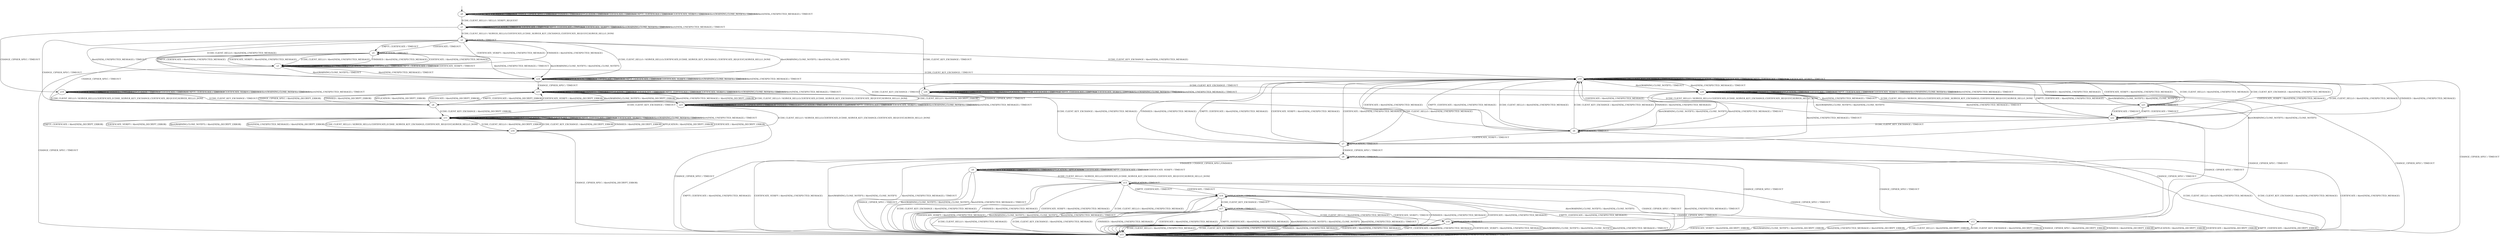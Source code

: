 digraph h6 {
s0 [label="s0"];
s1 [label="s1"];
s2 [label="s2"];
s3 [label="s3"];
s4 [label="s4"];
s5 [label="s5"];
s6 [label="s6"];
s7 [label="s7"];
s8 [label="s8"];
s9 [label="s9"];
s10 [label="s10"];
s11 [label="s11"];
s12 [label="s12"];
s13 [label="s13"];
s14 [label="s14"];
s15 [label="s15"];
s16 [label="s16"];
s17 [label="s17"];
s18 [label="s18"];
s19 [label="s19"];
s20 [label="s20"];
s21 [label="s21"];
s22 [label="s22"];
s23 [label="s23"];
s24 [label="s24"];
s25 [label="s25"];
s26 [label="s26"];
s0 -> s1 [label="ECDH_CLIENT_HELLO / HELLO_VERIFY_REQUEST"];
s0 -> s0 [label="ECDH_CLIENT_KEY_EXCHANGE / TIMEOUT"];
s0 -> s0 [label="CHANGE_CIPHER_SPEC / TIMEOUT"];
s0 -> s0 [label="FINISHED / TIMEOUT"];
s0 -> s0 [label="APPLICATION / TIMEOUT"];
s0 -> s0 [label="CERTIFICATE / TIMEOUT"];
s0 -> s0 [label="EMPTY_CERTIFICATE / TIMEOUT"];
s0 -> s0 [label="CERTIFICATE_VERIFY / TIMEOUT"];
s0 -> s0 [label="Alert(WARNING,CLOSE_NOTIFY) / TIMEOUT"];
s0 -> s0 [label="Alert(FATAL,UNEXPECTED_MESSAGE) / TIMEOUT"];
s1 -> s2 [label="ECDH_CLIENT_HELLO / SERVER_HELLO,CERTIFICATE,ECDHE_SERVER_KEY_EXCHANGE,CERTIFICATE_REQUEST,SERVER_HELLO_DONE"];
s1 -> s26 [label="ECDH_CLIENT_KEY_EXCHANGE / TIMEOUT"];
s1 -> s19 [label="CHANGE_CIPHER_SPEC / TIMEOUT"];
s1 -> s1 [label="FINISHED / TIMEOUT"];
s1 -> s1 [label="APPLICATION / TIMEOUT"];
s1 -> s1 [label="CERTIFICATE / TIMEOUT"];
s1 -> s1 [label="EMPTY_CERTIFICATE / TIMEOUT"];
s1 -> s1 [label="CERTIFICATE_VERIFY / TIMEOUT"];
s1 -> s1 [label="Alert(WARNING,CLOSE_NOTIFY) / TIMEOUT"];
s1 -> s1 [label="Alert(FATAL,UNEXPECTED_MESSAGE) / TIMEOUT"];
s2 -> s3 [label="ECDH_CLIENT_HELLO / Alert(FATAL,UNEXPECTED_MESSAGE)"];
s2 -> s10 [label="ECDH_CLIENT_KEY_EXCHANGE / Alert(FATAL,UNEXPECTED_MESSAGE)"];
s2 -> s4 [label="CHANGE_CIPHER_SPEC / TIMEOUT"];
s2 -> s3 [label="FINISHED / Alert(FATAL,UNEXPECTED_MESSAGE)"];
s2 -> s2 [label="APPLICATION / TIMEOUT"];
s2 -> s5 [label="CERTIFICATE / TIMEOUT"];
s2 -> s5 [label="EMPTY_CERTIFICATE / TIMEOUT"];
s2 -> s3 [label="CERTIFICATE_VERIFY / Alert(FATAL,UNEXPECTED_MESSAGE)"];
s2 -> s24 [label="Alert(WARNING,CLOSE_NOTIFY) / Alert(FATAL,CLOSE_NOTIFY)"];
s2 -> s24 [label="Alert(FATAL,UNEXPECTED_MESSAGE) / TIMEOUT"];
s3 -> s3 [label="ECDH_CLIENT_HELLO / TIMEOUT"];
s3 -> s10 [label="ECDH_CLIENT_KEY_EXCHANGE / TIMEOUT"];
s3 -> s15 [label="CHANGE_CIPHER_SPEC / TIMEOUT"];
s3 -> s3 [label="FINISHED / TIMEOUT"];
s3 -> s3 [label="APPLICATION / TIMEOUT"];
s3 -> s3 [label="CERTIFICATE / TIMEOUT"];
s3 -> s3 [label="EMPTY_CERTIFICATE / TIMEOUT"];
s3 -> s3 [label="CERTIFICATE_VERIFY / TIMEOUT"];
s3 -> s24 [label="Alert(WARNING,CLOSE_NOTIFY) / TIMEOUT"];
s3 -> s24 [label="Alert(FATAL,UNEXPECTED_MESSAGE) / TIMEOUT"];
s4 -> s25 [label="ECDH_CLIENT_HELLO / Alert(FATAL,DECRYPT_ERROR)"];
s4 -> s11 [label="ECDH_CLIENT_KEY_EXCHANGE / Alert(FATAL,DECRYPT_ERROR)"];
s4 -> s25 [label="CHANGE_CIPHER_SPEC / Alert(FATAL,DECRYPT_ERROR)"];
s4 -> s25 [label="FINISHED / Alert(FATAL,DECRYPT_ERROR)"];
s4 -> s25 [label="APPLICATION / Alert(FATAL,DECRYPT_ERROR)"];
s4 -> s25 [label="CERTIFICATE / Alert(FATAL,DECRYPT_ERROR)"];
s4 -> s25 [label="EMPTY_CERTIFICATE / Alert(FATAL,DECRYPT_ERROR)"];
s4 -> s25 [label="CERTIFICATE_VERIFY / Alert(FATAL,DECRYPT_ERROR)"];
s4 -> s25 [label="Alert(WARNING,CLOSE_NOTIFY) / Alert(FATAL,DECRYPT_ERROR)"];
s4 -> s25 [label="Alert(FATAL,UNEXPECTED_MESSAGE) / Alert(FATAL,DECRYPT_ERROR)"];
s5 -> s3 [label="ECDH_CLIENT_HELLO / Alert(FATAL,UNEXPECTED_MESSAGE)"];
s5 -> s6 [label="ECDH_CLIENT_KEY_EXCHANGE / TIMEOUT"];
s5 -> s4 [label="CHANGE_CIPHER_SPEC / TIMEOUT"];
s5 -> s3 [label="FINISHED / Alert(FATAL,UNEXPECTED_MESSAGE)"];
s5 -> s5 [label="APPLICATION / TIMEOUT"];
s5 -> s3 [label="CERTIFICATE / Alert(FATAL,UNEXPECTED_MESSAGE)"];
s5 -> s3 [label="EMPTY_CERTIFICATE / Alert(FATAL,UNEXPECTED_MESSAGE)"];
s5 -> s3 [label="CERTIFICATE_VERIFY / Alert(FATAL,UNEXPECTED_MESSAGE)"];
s5 -> s24 [label="Alert(WARNING,CLOSE_NOTIFY) / Alert(FATAL,CLOSE_NOTIFY)"];
s5 -> s24 [label="Alert(FATAL,UNEXPECTED_MESSAGE) / TIMEOUT"];
s6 -> s10 [label="ECDH_CLIENT_HELLO / Alert(FATAL,UNEXPECTED_MESSAGE)"];
s6 -> s10 [label="ECDH_CLIENT_KEY_EXCHANGE / Alert(FATAL,UNEXPECTED_MESSAGE)"];
s6 -> s12 [label="CHANGE_CIPHER_SPEC / TIMEOUT"];
s6 -> s10 [label="FINISHED / Alert(FATAL,UNEXPECTED_MESSAGE)"];
s6 -> s6 [label="APPLICATION / TIMEOUT"];
s6 -> s10 [label="CERTIFICATE / Alert(FATAL,UNEXPECTED_MESSAGE)"];
s6 -> s10 [label="EMPTY_CERTIFICATE / Alert(FATAL,UNEXPECTED_MESSAGE)"];
s6 -> s7 [label="CERTIFICATE_VERIFY / TIMEOUT"];
s6 -> s20 [label="Alert(WARNING,CLOSE_NOTIFY) / Alert(FATAL,CLOSE_NOTIFY)"];
s6 -> s20 [label="Alert(FATAL,UNEXPECTED_MESSAGE) / TIMEOUT"];
s7 -> s10 [label="ECDH_CLIENT_HELLO / Alert(FATAL,UNEXPECTED_MESSAGE)"];
s7 -> s10 [label="ECDH_CLIENT_KEY_EXCHANGE / Alert(FATAL,UNEXPECTED_MESSAGE)"];
s7 -> s8 [label="CHANGE_CIPHER_SPEC / TIMEOUT"];
s7 -> s10 [label="FINISHED / Alert(FATAL,UNEXPECTED_MESSAGE)"];
s7 -> s7 [label="APPLICATION / TIMEOUT"];
s7 -> s10 [label="CERTIFICATE / Alert(FATAL,UNEXPECTED_MESSAGE)"];
s7 -> s10 [label="EMPTY_CERTIFICATE / Alert(FATAL,UNEXPECTED_MESSAGE)"];
s7 -> s10 [label="CERTIFICATE_VERIFY / Alert(FATAL,UNEXPECTED_MESSAGE)"];
s7 -> s20 [label="Alert(WARNING,CLOSE_NOTIFY) / Alert(FATAL,CLOSE_NOTIFY)"];
s7 -> s20 [label="Alert(FATAL,UNEXPECTED_MESSAGE) / TIMEOUT"];
s8 -> s15 [label="ECDH_CLIENT_HELLO / Alert(FATAL,UNEXPECTED_MESSAGE)"];
s8 -> s15 [label="ECDH_CLIENT_KEY_EXCHANGE / Alert(FATAL,UNEXPECTED_MESSAGE)"];
s8 -> s12 [label="CHANGE_CIPHER_SPEC / TIMEOUT"];
s8 -> s9 [label="FINISHED / CHANGE_CIPHER_SPEC,FINISHED"];
s8 -> s8 [label="APPLICATION / TIMEOUT"];
s8 -> s15 [label="CERTIFICATE / Alert(FATAL,UNEXPECTED_MESSAGE)"];
s8 -> s15 [label="EMPTY_CERTIFICATE / Alert(FATAL,UNEXPECTED_MESSAGE)"];
s8 -> s15 [label="CERTIFICATE_VERIFY / Alert(FATAL,UNEXPECTED_MESSAGE)"];
s8 -> s15 [label="Alert(WARNING,CLOSE_NOTIFY) / Alert(FATAL,CLOSE_NOTIFY)"];
s8 -> s15 [label="Alert(FATAL,UNEXPECTED_MESSAGE) / TIMEOUT"];
s9 -> s13 [label="ECDH_CLIENT_HELLO / SERVER_HELLO,CERTIFICATE,ECDHE_SERVER_KEY_EXCHANGE,CERTIFICATE_REQUEST,SERVER_HELLO_DONE"];
s9 -> s9 [label="ECDH_CLIENT_KEY_EXCHANGE / TIMEOUT"];
s9 -> s15 [label="CHANGE_CIPHER_SPEC / TIMEOUT"];
s9 -> s9 [label="FINISHED / TIMEOUT"];
s9 -> s9 [label="APPLICATION / APPLICATION"];
s9 -> s9 [label="CERTIFICATE / TIMEOUT"];
s9 -> s9 [label="EMPTY_CERTIFICATE / TIMEOUT"];
s9 -> s9 [label="CERTIFICATE_VERIFY / TIMEOUT"];
s9 -> s15 [label="Alert(WARNING,CLOSE_NOTIFY) / Alert(FATAL,CLOSE_NOTIFY)"];
s9 -> s15 [label="Alert(FATAL,UNEXPECTED_MESSAGE) / TIMEOUT"];
s10 -> s10 [label="ECDH_CLIENT_HELLO / TIMEOUT"];
s10 -> s10 [label="ECDH_CLIENT_KEY_EXCHANGE / TIMEOUT"];
s10 -> s15 [label="CHANGE_CIPHER_SPEC / TIMEOUT"];
s10 -> s10 [label="FINISHED / TIMEOUT"];
s10 -> s10 [label="APPLICATION / TIMEOUT"];
s10 -> s10 [label="CERTIFICATE / TIMEOUT"];
s10 -> s10 [label="EMPTY_CERTIFICATE / TIMEOUT"];
s10 -> s10 [label="CERTIFICATE_VERIFY / TIMEOUT"];
s10 -> s20 [label="Alert(WARNING,CLOSE_NOTIFY) / TIMEOUT"];
s10 -> s20 [label="Alert(FATAL,UNEXPECTED_MESSAGE) / TIMEOUT"];
s11 -> s16 [label="ECDH_CLIENT_HELLO / SERVER_HELLO,CERTIFICATE,ECDHE_SERVER_KEY_EXCHANGE,CERTIFICATE_REQUEST,SERVER_HELLO_DONE"];
s11 -> s11 [label="ECDH_CLIENT_KEY_EXCHANGE / TIMEOUT"];
s11 -> s15 [label="CHANGE_CIPHER_SPEC / TIMEOUT"];
s11 -> s11 [label="FINISHED / TIMEOUT"];
s11 -> s11 [label="APPLICATION / TIMEOUT"];
s11 -> s11 [label="CERTIFICATE / TIMEOUT"];
s11 -> s11 [label="EMPTY_CERTIFICATE / TIMEOUT"];
s11 -> s11 [label="CERTIFICATE_VERIFY / TIMEOUT"];
s11 -> s11 [label="Alert(WARNING,CLOSE_NOTIFY) / TIMEOUT"];
s11 -> s11 [label="Alert(FATAL,UNEXPECTED_MESSAGE) / TIMEOUT"];
s12 -> s15 [label="ECDH_CLIENT_HELLO / Alert(FATAL,DECRYPT_ERROR)"];
s12 -> s15 [label="ECDH_CLIENT_KEY_EXCHANGE / Alert(FATAL,DECRYPT_ERROR)"];
s12 -> s15 [label="CHANGE_CIPHER_SPEC / Alert(FATAL,DECRYPT_ERROR)"];
s12 -> s15 [label="FINISHED / Alert(FATAL,DECRYPT_ERROR)"];
s12 -> s15 [label="APPLICATION / Alert(FATAL,DECRYPT_ERROR)"];
s12 -> s15 [label="CERTIFICATE / Alert(FATAL,DECRYPT_ERROR)"];
s12 -> s15 [label="EMPTY_CERTIFICATE / Alert(FATAL,DECRYPT_ERROR)"];
s12 -> s15 [label="CERTIFICATE_VERIFY / Alert(FATAL,DECRYPT_ERROR)"];
s12 -> s15 [label="Alert(WARNING,CLOSE_NOTIFY) / Alert(FATAL,DECRYPT_ERROR)"];
s12 -> s15 [label="Alert(FATAL,UNEXPECTED_MESSAGE) / Alert(FATAL,DECRYPT_ERROR)"];
s13 -> s15 [label="ECDH_CLIENT_HELLO / Alert(FATAL,UNEXPECTED_MESSAGE)"];
s13 -> s15 [label="ECDH_CLIENT_KEY_EXCHANGE / Alert(FATAL,UNEXPECTED_MESSAGE)"];
s13 -> s12 [label="CHANGE_CIPHER_SPEC / TIMEOUT"];
s13 -> s15 [label="FINISHED / Alert(FATAL,UNEXPECTED_MESSAGE)"];
s13 -> s13 [label="APPLICATION / TIMEOUT"];
s13 -> s14 [label="CERTIFICATE / TIMEOUT"];
s13 -> s14 [label="EMPTY_CERTIFICATE / TIMEOUT"];
s13 -> s15 [label="CERTIFICATE_VERIFY / Alert(FATAL,UNEXPECTED_MESSAGE)"];
s13 -> s15 [label="Alert(WARNING,CLOSE_NOTIFY) / Alert(FATAL,CLOSE_NOTIFY)"];
s13 -> s15 [label="Alert(FATAL,UNEXPECTED_MESSAGE) / TIMEOUT"];
s14 -> s15 [label="ECDH_CLIENT_HELLO / Alert(FATAL,UNEXPECTED_MESSAGE)"];
s14 -> s17 [label="ECDH_CLIENT_KEY_EXCHANGE / TIMEOUT"];
s14 -> s12 [label="CHANGE_CIPHER_SPEC / TIMEOUT"];
s14 -> s15 [label="FINISHED / Alert(FATAL,UNEXPECTED_MESSAGE)"];
s14 -> s14 [label="APPLICATION / TIMEOUT"];
s14 -> s15 [label="CERTIFICATE / Alert(FATAL,UNEXPECTED_MESSAGE)"];
s14 -> s15 [label="EMPTY_CERTIFICATE / Alert(FATAL,UNEXPECTED_MESSAGE)"];
s14 -> s15 [label="CERTIFICATE_VERIFY / Alert(FATAL,UNEXPECTED_MESSAGE)"];
s14 -> s15 [label="Alert(WARNING,CLOSE_NOTIFY) / Alert(FATAL,CLOSE_NOTIFY)"];
s14 -> s15 [label="Alert(FATAL,UNEXPECTED_MESSAGE) / TIMEOUT"];
s15 -> s15 [label="ECDH_CLIENT_HELLO / TIMEOUT"];
s15 -> s15 [label="ECDH_CLIENT_KEY_EXCHANGE / TIMEOUT"];
s15 -> s15 [label="CHANGE_CIPHER_SPEC / TIMEOUT"];
s15 -> s15 [label="FINISHED / TIMEOUT"];
s15 -> s15 [label="APPLICATION / TIMEOUT"];
s15 -> s15 [label="CERTIFICATE / TIMEOUT"];
s15 -> s15 [label="EMPTY_CERTIFICATE / TIMEOUT"];
s15 -> s15 [label="CERTIFICATE_VERIFY / TIMEOUT"];
s15 -> s15 [label="Alert(WARNING,CLOSE_NOTIFY) / TIMEOUT"];
s15 -> s15 [label="Alert(FATAL,UNEXPECTED_MESSAGE) / TIMEOUT"];
s16 -> s11 [label="ECDH_CLIENT_HELLO / Alert(FATAL,DECRYPT_ERROR)"];
s16 -> s11 [label="ECDH_CLIENT_KEY_EXCHANGE / Alert(FATAL,DECRYPT_ERROR)"];
s16 -> s15 [label="CHANGE_CIPHER_SPEC / Alert(FATAL,DECRYPT_ERROR)"];
s16 -> s11 [label="FINISHED / Alert(FATAL,DECRYPT_ERROR)"];
s16 -> s11 [label="APPLICATION / Alert(FATAL,DECRYPT_ERROR)"];
s16 -> s11 [label="CERTIFICATE / Alert(FATAL,DECRYPT_ERROR)"];
s16 -> s11 [label="EMPTY_CERTIFICATE / Alert(FATAL,DECRYPT_ERROR)"];
s16 -> s11 [label="CERTIFICATE_VERIFY / Alert(FATAL,DECRYPT_ERROR)"];
s16 -> s11 [label="Alert(WARNING,CLOSE_NOTIFY) / Alert(FATAL,DECRYPT_ERROR)"];
s16 -> s11 [label="Alert(FATAL,UNEXPECTED_MESSAGE) / Alert(FATAL,DECRYPT_ERROR)"];
s17 -> s15 [label="ECDH_CLIENT_HELLO / Alert(FATAL,UNEXPECTED_MESSAGE)"];
s17 -> s15 [label="ECDH_CLIENT_KEY_EXCHANGE / Alert(FATAL,UNEXPECTED_MESSAGE)"];
s17 -> s12 [label="CHANGE_CIPHER_SPEC / TIMEOUT"];
s17 -> s15 [label="FINISHED / Alert(FATAL,UNEXPECTED_MESSAGE)"];
s17 -> s17 [label="APPLICATION / TIMEOUT"];
s17 -> s15 [label="CERTIFICATE / Alert(FATAL,UNEXPECTED_MESSAGE)"];
s17 -> s15 [label="EMPTY_CERTIFICATE / Alert(FATAL,UNEXPECTED_MESSAGE)"];
s17 -> s18 [label="CERTIFICATE_VERIFY / TIMEOUT"];
s17 -> s15 [label="Alert(WARNING,CLOSE_NOTIFY) / Alert(FATAL,CLOSE_NOTIFY)"];
s17 -> s15 [label="Alert(FATAL,UNEXPECTED_MESSAGE) / TIMEOUT"];
s18 -> s15 [label="ECDH_CLIENT_HELLO / Alert(FATAL,UNEXPECTED_MESSAGE)"];
s18 -> s15 [label="ECDH_CLIENT_KEY_EXCHANGE / Alert(FATAL,UNEXPECTED_MESSAGE)"];
s18 -> s8 [label="CHANGE_CIPHER_SPEC / TIMEOUT"];
s18 -> s15 [label="FINISHED / Alert(FATAL,UNEXPECTED_MESSAGE)"];
s18 -> s18 [label="APPLICATION / TIMEOUT"];
s18 -> s15 [label="CERTIFICATE / Alert(FATAL,UNEXPECTED_MESSAGE)"];
s18 -> s15 [label="EMPTY_CERTIFICATE / Alert(FATAL,UNEXPECTED_MESSAGE)"];
s18 -> s15 [label="CERTIFICATE_VERIFY / Alert(FATAL,UNEXPECTED_MESSAGE)"];
s18 -> s15 [label="Alert(WARNING,CLOSE_NOTIFY) / Alert(FATAL,CLOSE_NOTIFY)"];
s18 -> s15 [label="Alert(FATAL,UNEXPECTED_MESSAGE) / TIMEOUT"];
s19 -> s4 [label="ECDH_CLIENT_HELLO / SERVER_HELLO,CERTIFICATE,ECDHE_SERVER_KEY_EXCHANGE,CERTIFICATE_REQUEST,SERVER_HELLO_DONE"];
s19 -> s23 [label="ECDH_CLIENT_KEY_EXCHANGE / TIMEOUT"];
s19 -> s19 [label="CHANGE_CIPHER_SPEC / TIMEOUT"];
s19 -> s19 [label="FINISHED / TIMEOUT"];
s19 -> s19 [label="APPLICATION / TIMEOUT"];
s19 -> s19 [label="CERTIFICATE / TIMEOUT"];
s19 -> s19 [label="EMPTY_CERTIFICATE / TIMEOUT"];
s19 -> s19 [label="CERTIFICATE_VERIFY / TIMEOUT"];
s19 -> s19 [label="Alert(WARNING,CLOSE_NOTIFY) / TIMEOUT"];
s19 -> s19 [label="Alert(FATAL,UNEXPECTED_MESSAGE) / TIMEOUT"];
s20 -> s21 [label="ECDH_CLIENT_HELLO / SERVER_HELLO,CERTIFICATE,ECDHE_SERVER_KEY_EXCHANGE,CERTIFICATE_REQUEST,SERVER_HELLO_DONE"];
s20 -> s20 [label="ECDH_CLIENT_KEY_EXCHANGE / TIMEOUT"];
s20 -> s15 [label="CHANGE_CIPHER_SPEC / TIMEOUT"];
s20 -> s20 [label="FINISHED / TIMEOUT"];
s20 -> s20 [label="APPLICATION / TIMEOUT"];
s20 -> s20 [label="CERTIFICATE / TIMEOUT"];
s20 -> s20 [label="EMPTY_CERTIFICATE / TIMEOUT"];
s20 -> s20 [label="CERTIFICATE_VERIFY / TIMEOUT"];
s20 -> s20 [label="Alert(WARNING,CLOSE_NOTIFY) / TIMEOUT"];
s20 -> s20 [label="Alert(FATAL,UNEXPECTED_MESSAGE) / TIMEOUT"];
s21 -> s10 [label="ECDH_CLIENT_HELLO / Alert(FATAL,UNEXPECTED_MESSAGE)"];
s21 -> s10 [label="ECDH_CLIENT_KEY_EXCHANGE / Alert(FATAL,UNEXPECTED_MESSAGE)"];
s21 -> s12 [label="CHANGE_CIPHER_SPEC / TIMEOUT"];
s21 -> s10 [label="FINISHED / Alert(FATAL,UNEXPECTED_MESSAGE)"];
s21 -> s21 [label="APPLICATION / TIMEOUT"];
s21 -> s22 [label="CERTIFICATE / TIMEOUT"];
s21 -> s22 [label="EMPTY_CERTIFICATE / TIMEOUT"];
s21 -> s10 [label="CERTIFICATE_VERIFY / Alert(FATAL,UNEXPECTED_MESSAGE)"];
s21 -> s20 [label="Alert(WARNING,CLOSE_NOTIFY) / Alert(FATAL,CLOSE_NOTIFY)"];
s21 -> s20 [label="Alert(FATAL,UNEXPECTED_MESSAGE) / TIMEOUT"];
s22 -> s10 [label="ECDH_CLIENT_HELLO / Alert(FATAL,UNEXPECTED_MESSAGE)"];
s22 -> s6 [label="ECDH_CLIENT_KEY_EXCHANGE / TIMEOUT"];
s22 -> s12 [label="CHANGE_CIPHER_SPEC / TIMEOUT"];
s22 -> s10 [label="FINISHED / Alert(FATAL,UNEXPECTED_MESSAGE)"];
s22 -> s22 [label="APPLICATION / TIMEOUT"];
s22 -> s10 [label="CERTIFICATE / Alert(FATAL,UNEXPECTED_MESSAGE)"];
s22 -> s10 [label="EMPTY_CERTIFICATE / Alert(FATAL,UNEXPECTED_MESSAGE)"];
s22 -> s10 [label="CERTIFICATE_VERIFY / Alert(FATAL,UNEXPECTED_MESSAGE)"];
s22 -> s20 [label="Alert(WARNING,CLOSE_NOTIFY) / Alert(FATAL,CLOSE_NOTIFY)"];
s22 -> s20 [label="Alert(FATAL,UNEXPECTED_MESSAGE) / TIMEOUT"];
s23 -> s16 [label="ECDH_CLIENT_HELLO / SERVER_HELLO,CERTIFICATE,ECDHE_SERVER_KEY_EXCHANGE,CERTIFICATE_REQUEST,SERVER_HELLO_DONE"];
s23 -> s23 [label="ECDH_CLIENT_KEY_EXCHANGE / TIMEOUT"];
s23 -> s23 [label="CHANGE_CIPHER_SPEC / TIMEOUT"];
s23 -> s23 [label="FINISHED / TIMEOUT"];
s23 -> s23 [label="APPLICATION / TIMEOUT"];
s23 -> s23 [label="CERTIFICATE / TIMEOUT"];
s23 -> s23 [label="EMPTY_CERTIFICATE / TIMEOUT"];
s23 -> s23 [label="CERTIFICATE_VERIFY / TIMEOUT"];
s23 -> s23 [label="Alert(WARNING,CLOSE_NOTIFY) / TIMEOUT"];
s23 -> s23 [label="Alert(FATAL,UNEXPECTED_MESSAGE) / TIMEOUT"];
s24 -> s2 [label="ECDH_CLIENT_HELLO / SERVER_HELLO,CERTIFICATE,ECDHE_SERVER_KEY_EXCHANGE,CERTIFICATE_REQUEST,SERVER_HELLO_DONE"];
s24 -> s20 [label="ECDH_CLIENT_KEY_EXCHANGE / TIMEOUT"];
s24 -> s25 [label="CHANGE_CIPHER_SPEC / TIMEOUT"];
s24 -> s24 [label="FINISHED / TIMEOUT"];
s24 -> s24 [label="APPLICATION / TIMEOUT"];
s24 -> s24 [label="CERTIFICATE / TIMEOUT"];
s24 -> s24 [label="EMPTY_CERTIFICATE / TIMEOUT"];
s24 -> s24 [label="CERTIFICATE_VERIFY / TIMEOUT"];
s24 -> s24 [label="Alert(WARNING,CLOSE_NOTIFY) / TIMEOUT"];
s24 -> s24 [label="Alert(FATAL,UNEXPECTED_MESSAGE) / TIMEOUT"];
s25 -> s4 [label="ECDH_CLIENT_HELLO / SERVER_HELLO,CERTIFICATE,ECDHE_SERVER_KEY_EXCHANGE,CERTIFICATE_REQUEST,SERVER_HELLO_DONE"];
s25 -> s11 [label="ECDH_CLIENT_KEY_EXCHANGE / TIMEOUT"];
s25 -> s25 [label="CHANGE_CIPHER_SPEC / TIMEOUT"];
s25 -> s25 [label="FINISHED / TIMEOUT"];
s25 -> s25 [label="APPLICATION / TIMEOUT"];
s25 -> s25 [label="CERTIFICATE / TIMEOUT"];
s25 -> s25 [label="EMPTY_CERTIFICATE / TIMEOUT"];
s25 -> s25 [label="CERTIFICATE_VERIFY / TIMEOUT"];
s25 -> s25 [label="Alert(WARNING,CLOSE_NOTIFY) / TIMEOUT"];
s25 -> s25 [label="Alert(FATAL,UNEXPECTED_MESSAGE) / TIMEOUT"];
s26 -> s21 [label="ECDH_CLIENT_HELLO / SERVER_HELLO,CERTIFICATE,ECDHE_SERVER_KEY_EXCHANGE,CERTIFICATE_REQUEST,SERVER_HELLO_DONE"];
s26 -> s26 [label="ECDH_CLIENT_KEY_EXCHANGE / TIMEOUT"];
s26 -> s23 [label="CHANGE_CIPHER_SPEC / TIMEOUT"];
s26 -> s26 [label="FINISHED / TIMEOUT"];
s26 -> s26 [label="APPLICATION / TIMEOUT"];
s26 -> s26 [label="CERTIFICATE / TIMEOUT"];
s26 -> s26 [label="EMPTY_CERTIFICATE / TIMEOUT"];
s26 -> s26 [label="CERTIFICATE_VERIFY / TIMEOUT"];
s26 -> s26 [label="Alert(WARNING,CLOSE_NOTIFY) / TIMEOUT"];
s26 -> s26 [label="Alert(FATAL,UNEXPECTED_MESSAGE) / TIMEOUT"];
__start0 [shape=none, label=""];
__start0 -> s0 [label=""];
}

